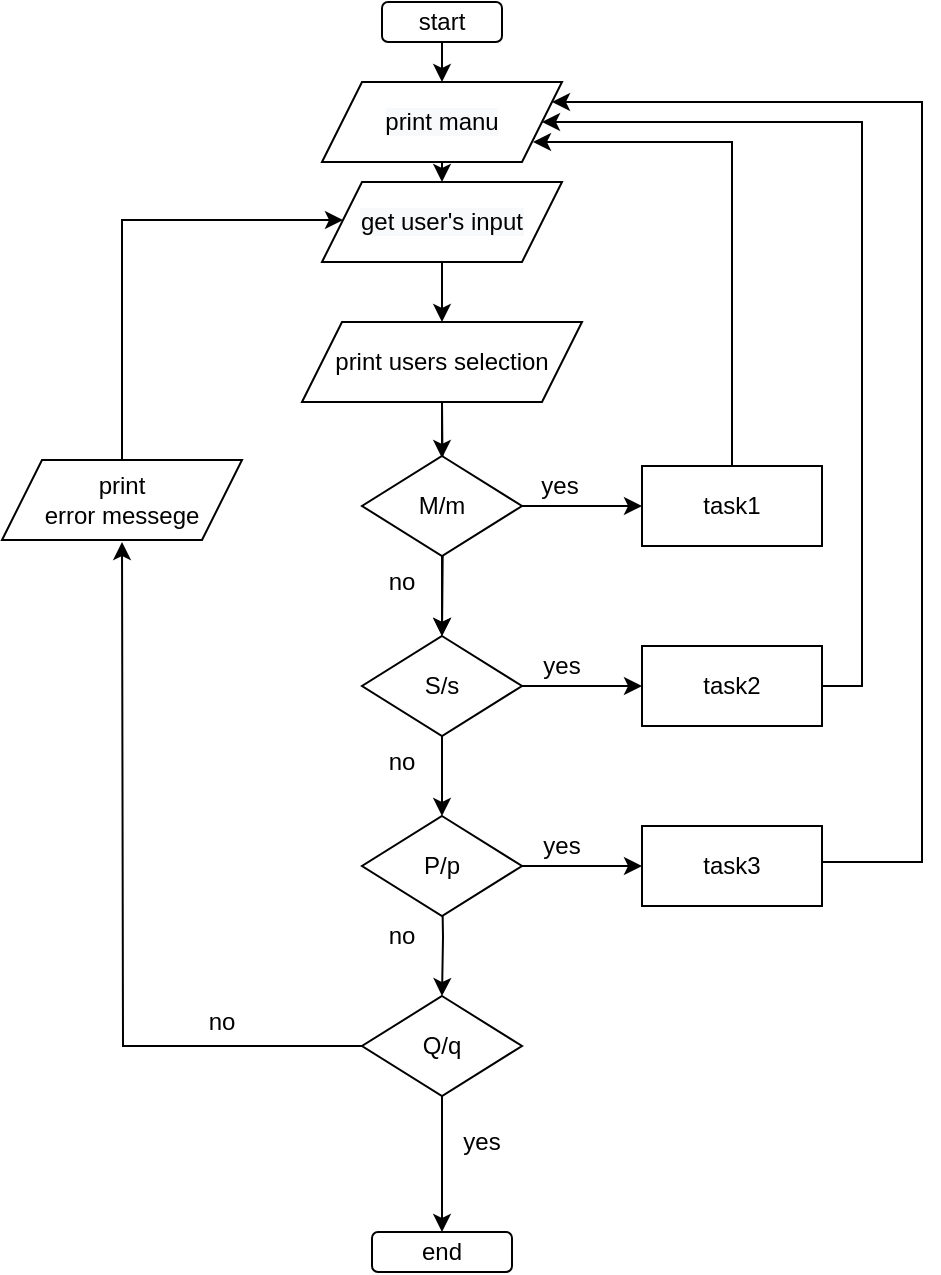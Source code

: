 <mxfile version="13.10.0" type="github"><diagram id="WnWr6L7Ox-MqDfopP_21" name="Page-1"><mxGraphModel dx="1426" dy="826" grid="1" gridSize="10" guides="1" tooltips="1" connect="1" arrows="1" fold="1" page="1" pageScale="1" pageWidth="850" pageHeight="1100" math="0" shadow="0"><root><mxCell id="0"/><mxCell id="1" parent="0"/><mxCell id="KUZsayqdzbWbvkodikAq-53" style="edgeStyle=orthogonalEdgeStyle;rounded=0;orthogonalLoop=1;jettySize=auto;html=1;entryX=0.5;entryY=0;entryDx=0;entryDy=0;" edge="1" parent="1" source="KUZsayqdzbWbvkodikAq-1"><mxGeometry relative="1" as="geometry"><mxPoint x="440" y="90" as="targetPoint"/></mxGeometry></mxCell><mxCell id="KUZsayqdzbWbvkodikAq-1" value="start" style="rounded=1;whiteSpace=wrap;html=1;" vertex="1" parent="1"><mxGeometry x="410" y="50" width="60" height="20" as="geometry"/></mxCell><mxCell id="KUZsayqdzbWbvkodikAq-54" style="edgeStyle=orthogonalEdgeStyle;rounded=0;orthogonalLoop=1;jettySize=auto;html=1;exitX=0.5;exitY=1;exitDx=0;exitDy=0;entryX=0.5;entryY=0;entryDx=0;entryDy=0;" edge="1" parent="1"><mxGeometry relative="1" as="geometry"><mxPoint x="440" y="130" as="sourcePoint"/><mxPoint x="440" y="140" as="targetPoint"/></mxGeometry></mxCell><mxCell id="KUZsayqdzbWbvkodikAq-10" style="edgeStyle=orthogonalEdgeStyle;rounded=0;orthogonalLoop=1;jettySize=auto;html=1;" edge="1" parent="1"><mxGeometry relative="1" as="geometry"><mxPoint x="440" y="210" as="targetPoint"/><mxPoint x="440" y="180" as="sourcePoint"/></mxGeometry></mxCell><mxCell id="KUZsayqdzbWbvkodikAq-4" value="end" style="rounded=1;whiteSpace=wrap;html=1;" vertex="1" parent="1"><mxGeometry x="405" y="665" width="70" height="20" as="geometry"/></mxCell><mxCell id="KUZsayqdzbWbvkodikAq-44" style="edgeStyle=orthogonalEdgeStyle;rounded=0;orthogonalLoop=1;jettySize=auto;html=1;entryX=0.879;entryY=0.754;entryDx=0;entryDy=0;entryPerimeter=0;" edge="1" parent="1" source="KUZsayqdzbWbvkodikAq-12" target="KUZsayqdzbWbvkodikAq-65"><mxGeometry relative="1" as="geometry"><mxPoint x="500" y="120" as="targetPoint"/><Array as="points"><mxPoint x="585" y="120"/><mxPoint x="485" y="120"/></Array></mxGeometry></mxCell><mxCell id="KUZsayqdzbWbvkodikAq-12" value="task1" style="rounded=0;whiteSpace=wrap;html=1;" vertex="1" parent="1"><mxGeometry x="540" y="282" width="90" height="40" as="geometry"/></mxCell><mxCell id="KUZsayqdzbWbvkodikAq-45" style="edgeStyle=orthogonalEdgeStyle;rounded=0;orthogonalLoop=1;jettySize=auto;html=1;entryX=1;entryY=0.5;entryDx=0;entryDy=0;" edge="1" parent="1" source="KUZsayqdzbWbvkodikAq-13" target="KUZsayqdzbWbvkodikAq-65"><mxGeometry relative="1" as="geometry"><mxPoint x="500" y="110" as="targetPoint"/><Array as="points"><mxPoint x="650" y="392"/><mxPoint x="650" y="110"/></Array></mxGeometry></mxCell><mxCell id="KUZsayqdzbWbvkodikAq-13" value="task2" style="rounded=0;whiteSpace=wrap;html=1;" vertex="1" parent="1"><mxGeometry x="540" y="372" width="90" height="40" as="geometry"/></mxCell><mxCell id="KUZsayqdzbWbvkodikAq-46" style="edgeStyle=orthogonalEdgeStyle;rounded=0;orthogonalLoop=1;jettySize=auto;html=1;" edge="1" parent="1" source="KUZsayqdzbWbvkodikAq-14" target="KUZsayqdzbWbvkodikAq-65"><mxGeometry relative="1" as="geometry"><mxPoint x="500" y="100" as="targetPoint"/><Array as="points"><mxPoint x="680" y="480"/><mxPoint x="680" y="100"/></Array></mxGeometry></mxCell><mxCell id="KUZsayqdzbWbvkodikAq-14" value="task3" style="rounded=0;whiteSpace=wrap;html=1;" vertex="1" parent="1"><mxGeometry x="540" y="462" width="90" height="40" as="geometry"/></mxCell><mxCell id="KUZsayqdzbWbvkodikAq-51" value="" style="edgeStyle=orthogonalEdgeStyle;rounded=0;orthogonalLoop=1;jettySize=auto;html=1;" edge="1" parent="1" target="KUZsayqdzbWbvkodikAq-37"><mxGeometry relative="1" as="geometry"><mxPoint x="440" y="250" as="sourcePoint"/></mxGeometry></mxCell><mxCell id="KUZsayqdzbWbvkodikAq-52" style="edgeStyle=orthogonalEdgeStyle;rounded=0;orthogonalLoop=1;jettySize=auto;html=1;" edge="1" parent="1"><mxGeometry relative="1" as="geometry"><mxPoint x="440" y="278" as="targetPoint"/><mxPoint x="440" y="248" as="sourcePoint"/></mxGeometry></mxCell><mxCell id="KUZsayqdzbWbvkodikAq-32" style="edgeStyle=orthogonalEdgeStyle;rounded=0;orthogonalLoop=1;jettySize=auto;html=1;" edge="1" parent="1" target="KUZsayqdzbWbvkodikAq-67"><mxGeometry relative="1" as="geometry"><mxPoint x="380" y="160" as="targetPoint"/><mxPoint x="280" y="280" as="sourcePoint"/><Array as="points"><mxPoint x="280" y="159"/></Array></mxGeometry></mxCell><mxCell id="KUZsayqdzbWbvkodikAq-35" style="edgeStyle=orthogonalEdgeStyle;rounded=0;orthogonalLoop=1;jettySize=auto;html=1;" edge="1" parent="1" source="KUZsayqdzbWbvkodikAq-34" target="KUZsayqdzbWbvkodikAq-12"><mxGeometry relative="1" as="geometry"/></mxCell><mxCell id="KUZsayqdzbWbvkodikAq-34" value="M/m" style="rhombus;whiteSpace=wrap;html=1;" vertex="1" parent="1"><mxGeometry x="400" y="277" width="80" height="50" as="geometry"/></mxCell><mxCell id="KUZsayqdzbWbvkodikAq-42" value="" style="edgeStyle=orthogonalEdgeStyle;rounded=0;orthogonalLoop=1;jettySize=auto;html=1;" edge="1" parent="1" source="KUZsayqdzbWbvkodikAq-37" target="KUZsayqdzbWbvkodikAq-13"><mxGeometry relative="1" as="geometry"/></mxCell><mxCell id="KUZsayqdzbWbvkodikAq-43" value="" style="edgeStyle=orthogonalEdgeStyle;rounded=0;orthogonalLoop=1;jettySize=auto;html=1;" edge="1" parent="1" source="KUZsayqdzbWbvkodikAq-37" target="KUZsayqdzbWbvkodikAq-40"><mxGeometry relative="1" as="geometry"/></mxCell><mxCell id="KUZsayqdzbWbvkodikAq-37" value="S/s" style="rhombus;whiteSpace=wrap;html=1;" vertex="1" parent="1"><mxGeometry x="400" y="367" width="80" height="50" as="geometry"/></mxCell><mxCell id="KUZsayqdzbWbvkodikAq-38" style="edgeStyle=orthogonalEdgeStyle;rounded=0;orthogonalLoop=1;jettySize=auto;html=1;" edge="1" parent="1" source="KUZsayqdzbWbvkodikAq-34" target="KUZsayqdzbWbvkodikAq-37"><mxGeometry relative="1" as="geometry"><mxPoint x="440" y="377" as="targetPoint"/><mxPoint x="440" y="327" as="sourcePoint"/></mxGeometry></mxCell><mxCell id="KUZsayqdzbWbvkodikAq-41" style="edgeStyle=orthogonalEdgeStyle;rounded=0;orthogonalLoop=1;jettySize=auto;html=1;entryX=0;entryY=0.5;entryDx=0;entryDy=0;" edge="1" parent="1" source="KUZsayqdzbWbvkodikAq-40" target="KUZsayqdzbWbvkodikAq-14"><mxGeometry relative="1" as="geometry"/></mxCell><mxCell id="KUZsayqdzbWbvkodikAq-50" style="edgeStyle=orthogonalEdgeStyle;rounded=0;orthogonalLoop=1;jettySize=auto;html=1;exitX=0.5;exitY=1;exitDx=0;exitDy=0;entryX=0.5;entryY=0;entryDx=0;entryDy=0;" edge="1" parent="1" target="KUZsayqdzbWbvkodikAq-48"><mxGeometry relative="1" as="geometry"><mxPoint x="440" y="487" as="sourcePoint"/></mxGeometry></mxCell><mxCell id="KUZsayqdzbWbvkodikAq-40" value="P/p" style="rhombus;whiteSpace=wrap;html=1;" vertex="1" parent="1"><mxGeometry x="400" y="457" width="80" height="50" as="geometry"/></mxCell><mxCell id="KUZsayqdzbWbvkodikAq-49" style="edgeStyle=orthogonalEdgeStyle;rounded=0;orthogonalLoop=1;jettySize=auto;html=1;" edge="1" parent="1" source="KUZsayqdzbWbvkodikAq-48" target="KUZsayqdzbWbvkodikAq-4"><mxGeometry relative="1" as="geometry"/></mxCell><mxCell id="KUZsayqdzbWbvkodikAq-59" style="edgeStyle=orthogonalEdgeStyle;rounded=0;orthogonalLoop=1;jettySize=auto;html=1;entryX=0.5;entryY=1;entryDx=0;entryDy=0;" edge="1" parent="1" source="KUZsayqdzbWbvkodikAq-48"><mxGeometry relative="1" as="geometry"><mxPoint x="280" y="320" as="targetPoint"/></mxGeometry></mxCell><mxCell id="KUZsayqdzbWbvkodikAq-48" value="Q/q" style="rhombus;whiteSpace=wrap;html=1;" vertex="1" parent="1"><mxGeometry x="400" y="547" width="80" height="50" as="geometry"/></mxCell><mxCell id="KUZsayqdzbWbvkodikAq-56" value="yes" style="text;html=1;strokeColor=none;fillColor=none;align=center;verticalAlign=middle;whiteSpace=wrap;rounded=0;" vertex="1" parent="1"><mxGeometry x="479" y="282" width="40" height="20" as="geometry"/></mxCell><mxCell id="KUZsayqdzbWbvkodikAq-57" value="yes" style="text;html=1;strokeColor=none;fillColor=none;align=center;verticalAlign=middle;whiteSpace=wrap;rounded=0;" vertex="1" parent="1"><mxGeometry x="480" y="372" width="40" height="20" as="geometry"/></mxCell><mxCell id="KUZsayqdzbWbvkodikAq-58" value="yes" style="text;html=1;strokeColor=none;fillColor=none;align=center;verticalAlign=middle;whiteSpace=wrap;rounded=0;" vertex="1" parent="1"><mxGeometry x="480" y="462" width="40" height="20" as="geometry"/></mxCell><mxCell id="KUZsayqdzbWbvkodikAq-60" value="yes" style="text;html=1;strokeColor=none;fillColor=none;align=center;verticalAlign=middle;whiteSpace=wrap;rounded=0;" vertex="1" parent="1"><mxGeometry x="440" y="610" width="40" height="20" as="geometry"/></mxCell><mxCell id="KUZsayqdzbWbvkodikAq-61" value="no" style="text;html=1;strokeColor=none;fillColor=none;align=center;verticalAlign=middle;whiteSpace=wrap;rounded=0;" vertex="1" parent="1"><mxGeometry x="400" y="330" width="40" height="20" as="geometry"/></mxCell><mxCell id="KUZsayqdzbWbvkodikAq-62" value="no" style="text;html=1;strokeColor=none;fillColor=none;align=center;verticalAlign=middle;whiteSpace=wrap;rounded=0;" vertex="1" parent="1"><mxGeometry x="400" y="420" width="40" height="20" as="geometry"/></mxCell><mxCell id="KUZsayqdzbWbvkodikAq-63" value="no" style="text;html=1;strokeColor=none;fillColor=none;align=center;verticalAlign=middle;whiteSpace=wrap;rounded=0;" vertex="1" parent="1"><mxGeometry x="400" y="507" width="40" height="20" as="geometry"/></mxCell><mxCell id="KUZsayqdzbWbvkodikAq-64" value="no" style="text;html=1;strokeColor=none;fillColor=none;align=center;verticalAlign=middle;whiteSpace=wrap;rounded=0;" vertex="1" parent="1"><mxGeometry x="310" y="550" width="40" height="20" as="geometry"/></mxCell><mxCell id="KUZsayqdzbWbvkodikAq-65" value="&lt;meta charset=&quot;utf-8&quot;&gt;&lt;span style=&quot;color: rgb(0, 0, 0); font-family: helvetica; font-size: 12px; font-style: normal; font-weight: 400; letter-spacing: normal; text-align: center; text-indent: 0px; text-transform: none; word-spacing: 0px; background-color: rgb(248, 249, 250); display: inline; float: none;&quot;&gt;print manu&lt;/span&gt;" style="shape=parallelogram;perimeter=parallelogramPerimeter;whiteSpace=wrap;html=1;fixedSize=1;" vertex="1" parent="1"><mxGeometry x="380" y="90" width="120" height="40" as="geometry"/></mxCell><mxCell id="KUZsayqdzbWbvkodikAq-67" value="&lt;meta charset=&quot;utf-8&quot;&gt;&lt;span style=&quot;color: rgb(0, 0, 0); font-family: helvetica; font-size: 12px; font-style: normal; font-weight: 400; letter-spacing: normal; text-align: center; text-indent: 0px; text-transform: none; word-spacing: 0px; background-color: rgb(248, 249, 250); display: inline; float: none;&quot;&gt;get user's input&lt;/span&gt;" style="shape=parallelogram;perimeter=parallelogramPerimeter;whiteSpace=wrap;html=1;fixedSize=1;" vertex="1" parent="1"><mxGeometry x="380" y="140" width="120" height="40" as="geometry"/></mxCell><mxCell id="KUZsayqdzbWbvkodikAq-68" value="&lt;span&gt;print &lt;br&gt;error messege&lt;/span&gt;" style="shape=parallelogram;perimeter=parallelogramPerimeter;whiteSpace=wrap;html=1;fixedSize=1;" vertex="1" parent="1"><mxGeometry x="220" y="279" width="120" height="40" as="geometry"/></mxCell><mxCell id="KUZsayqdzbWbvkodikAq-69" value="&lt;span&gt;print users selection&lt;/span&gt;" style="shape=parallelogram;perimeter=parallelogramPerimeter;whiteSpace=wrap;html=1;fixedSize=1;" vertex="1" parent="1"><mxGeometry x="370" y="210" width="140" height="40" as="geometry"/></mxCell></root></mxGraphModel></diagram></mxfile>